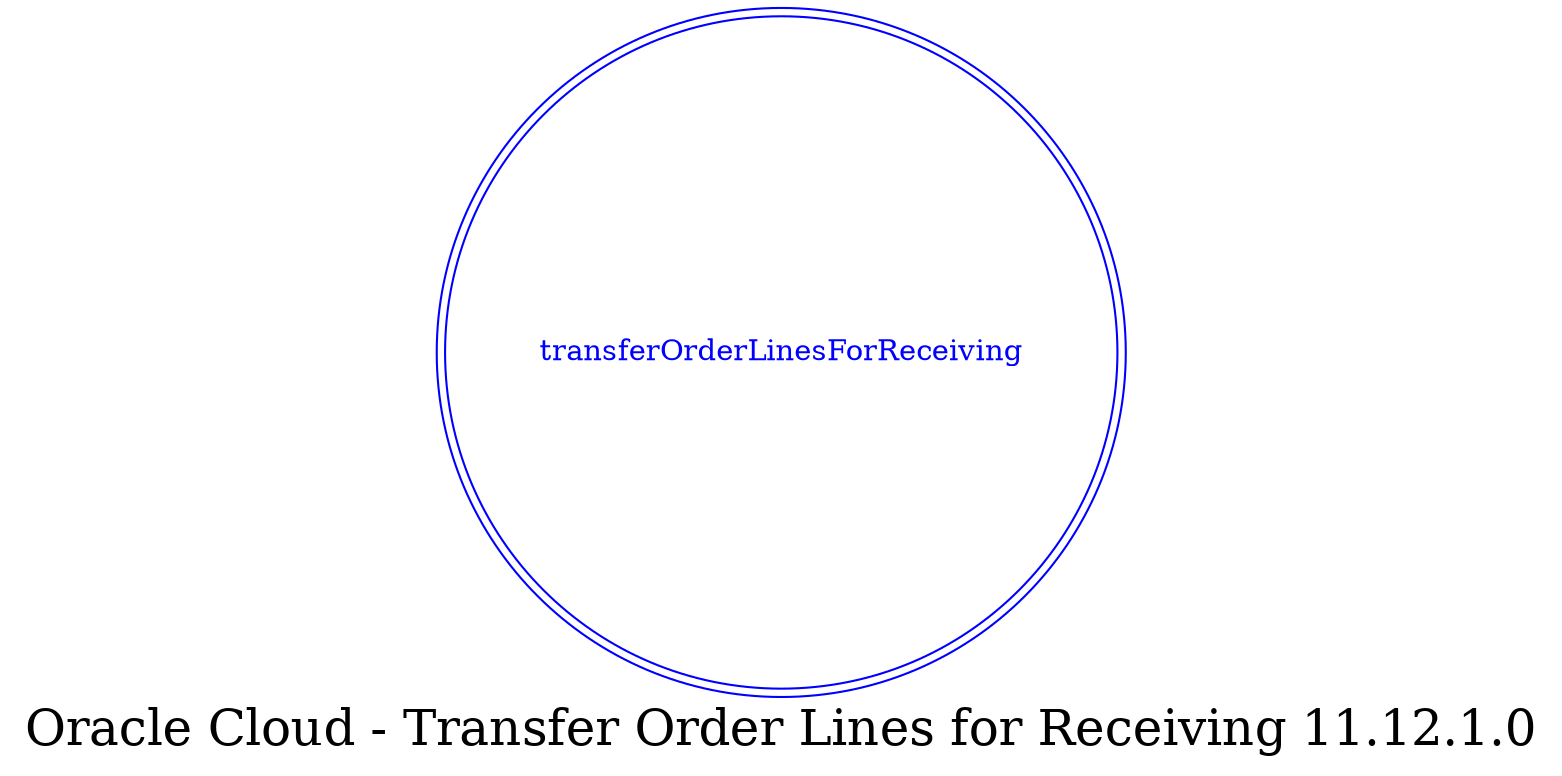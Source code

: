 digraph LexiconGraph {
graph[label="Oracle Cloud - Transfer Order Lines for Receiving 11.12.1.0", fontsize=24]
splines=true
"transferOrderLinesForReceiving" [color=blue, fontcolor=blue, shape=doublecircle]
}
